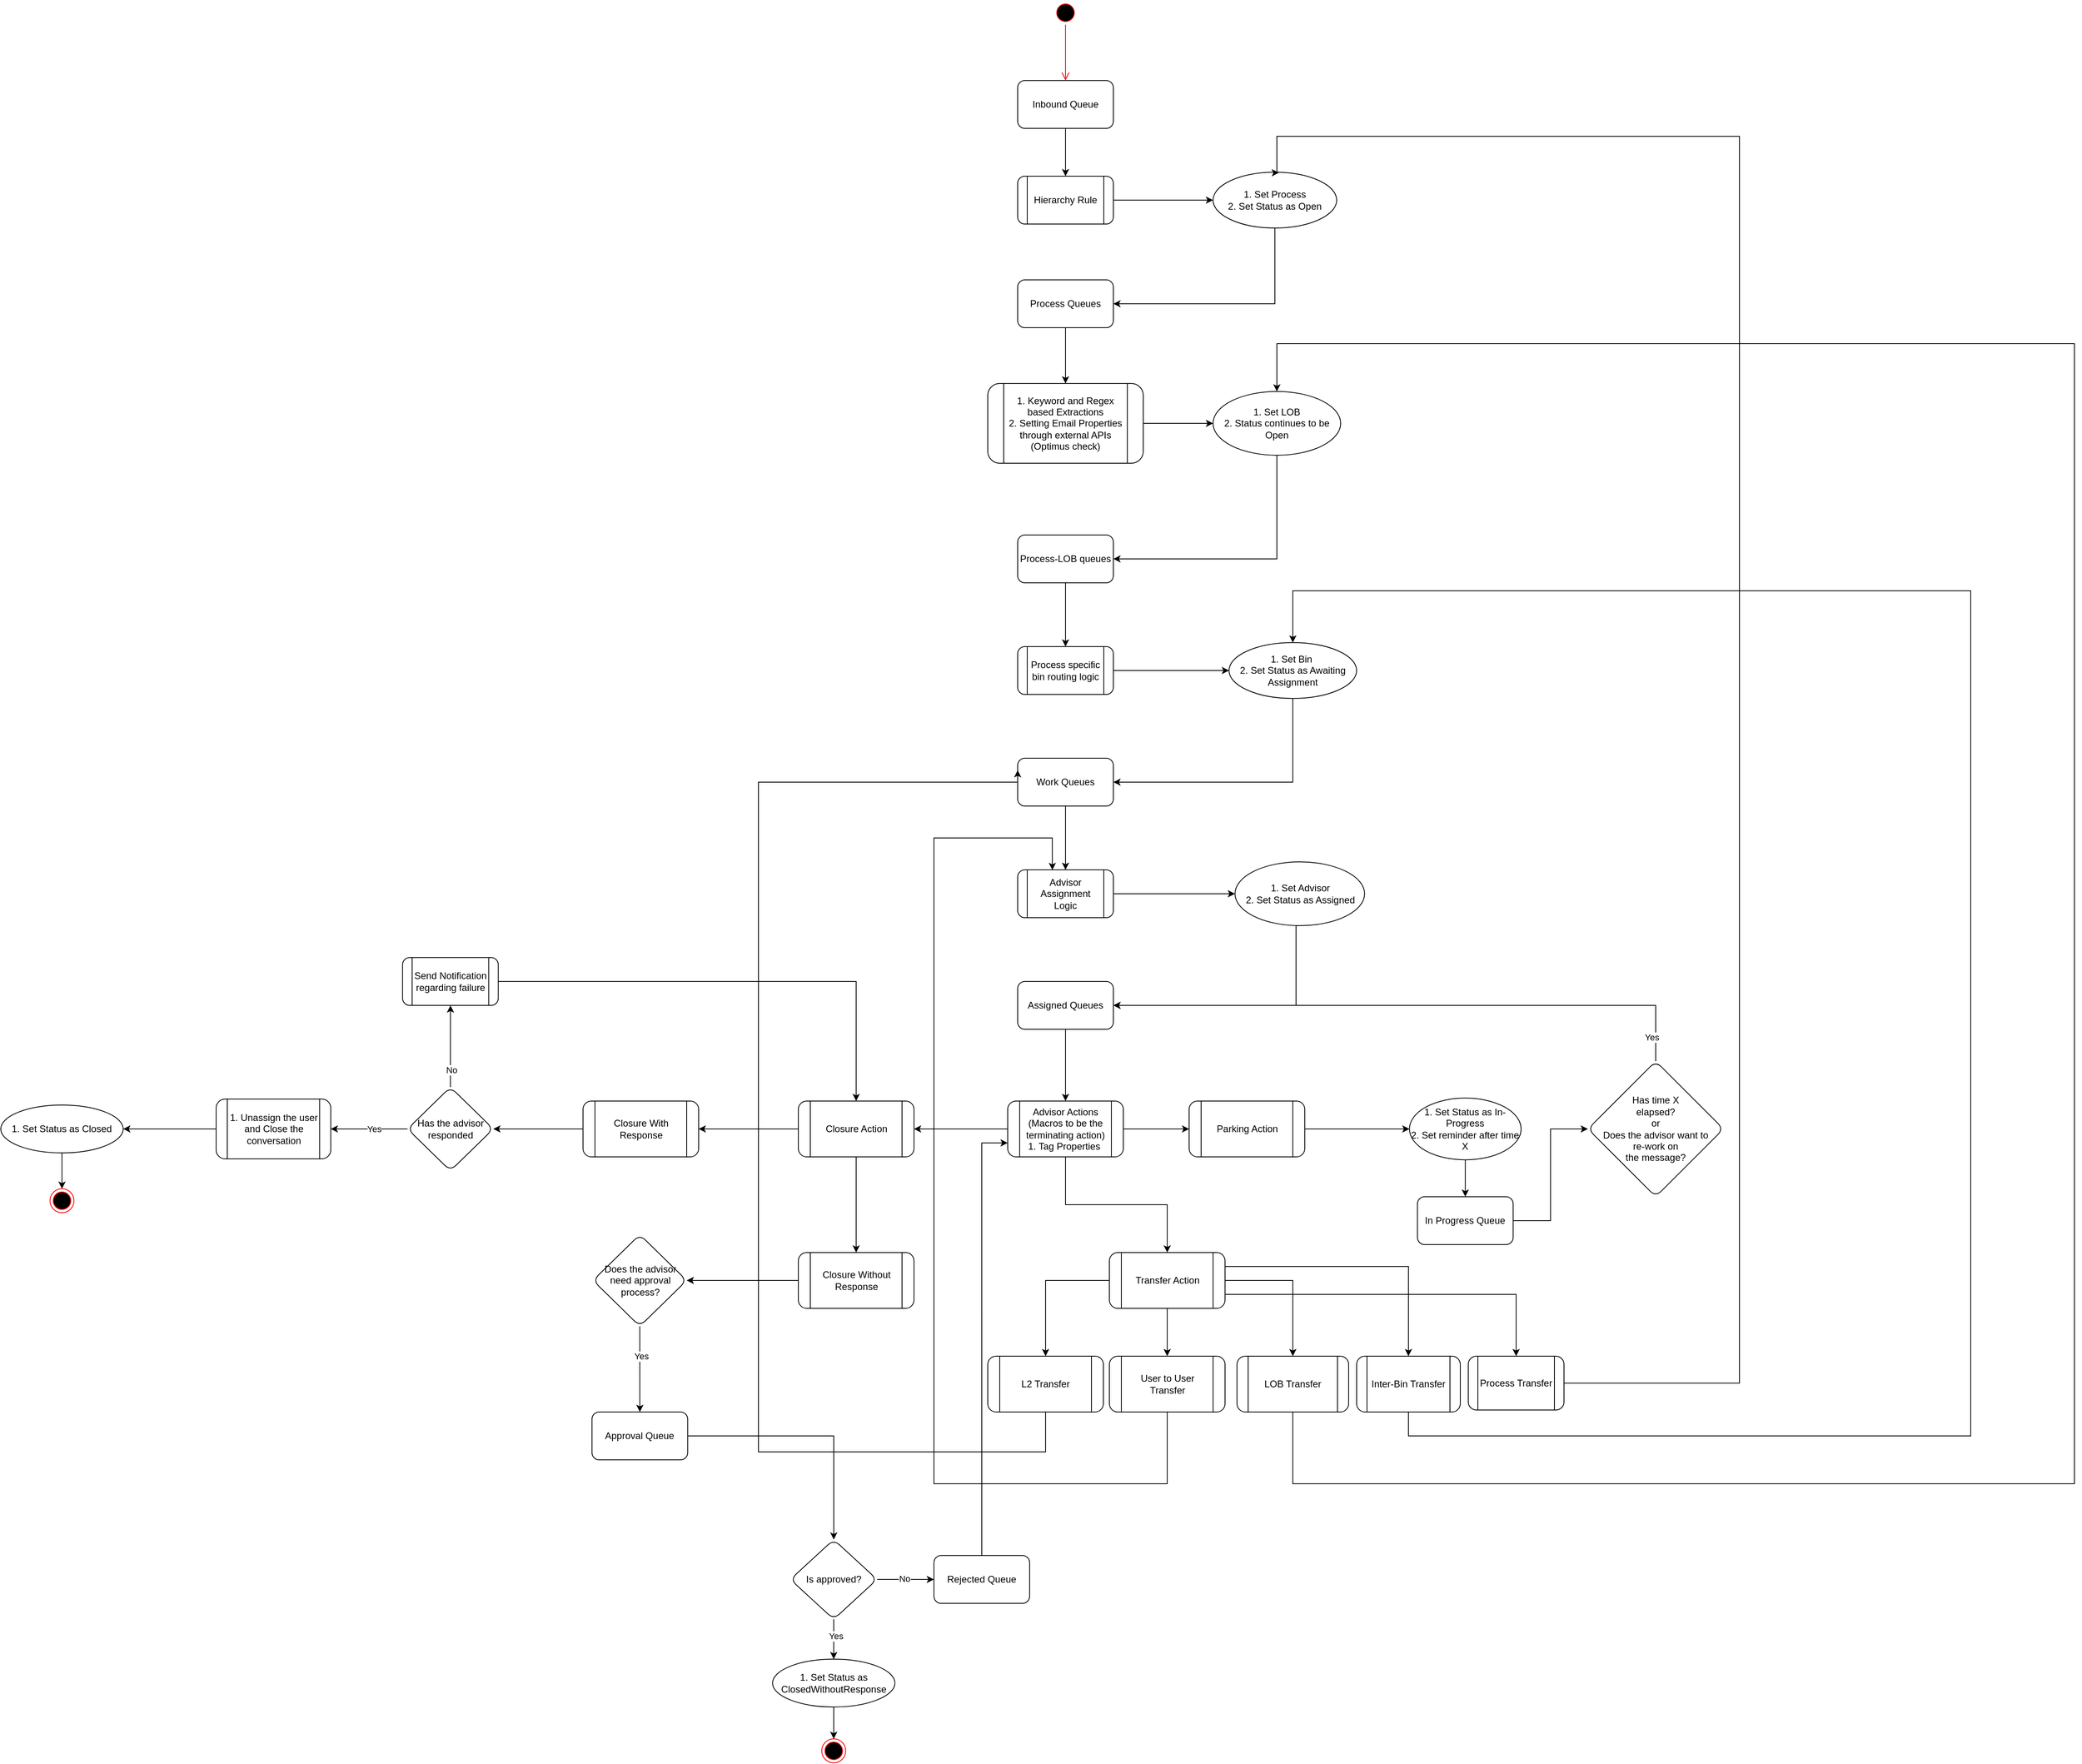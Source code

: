 <mxfile version="15.5.9" type="github"><diagram id="fF0drsxO84XaDj-aCmy0" name="Page-1"><mxGraphModel dx="3231" dy="755" grid="1" gridSize="10" guides="1" tooltips="1" connect="1" arrows="1" fold="1" page="1" pageScale="1" pageWidth="827" pageHeight="1169" math="0" shadow="0"><root><mxCell id="0"/><mxCell id="1" parent="0"/><mxCell id="m4sTyaQjkuhT1M-fEcDG-1" value="" style="ellipse;html=1;shape=startState;fillColor=#000000;strokeColor=#ff0000;" vertex="1" parent="1"><mxGeometry x="190" y="120" width="30" height="30" as="geometry"/></mxCell><mxCell id="m4sTyaQjkuhT1M-fEcDG-2" value="" style="edgeStyle=orthogonalEdgeStyle;html=1;verticalAlign=bottom;endArrow=open;endSize=8;strokeColor=#ff0000;rounded=0;entryX=0.5;entryY=0;entryDx=0;entryDy=0;" edge="1" parent="1" source="m4sTyaQjkuhT1M-fEcDG-1" target="m4sTyaQjkuhT1M-fEcDG-4"><mxGeometry relative="1" as="geometry"><mxPoint x="205" y="210" as="targetPoint"/></mxGeometry></mxCell><mxCell id="m4sTyaQjkuhT1M-fEcDG-3" value="" style="edgeStyle=orthogonalEdgeStyle;rounded=0;orthogonalLoop=1;jettySize=auto;html=1;" edge="1" parent="1" source="m4sTyaQjkuhT1M-fEcDG-4" target="m4sTyaQjkuhT1M-fEcDG-6"><mxGeometry relative="1" as="geometry"/></mxCell><mxCell id="m4sTyaQjkuhT1M-fEcDG-4" value="Inbound Queue" style="rounded=1;whiteSpace=wrap;html=1;" vertex="1" parent="1"><mxGeometry x="145" y="220" width="120" height="60" as="geometry"/></mxCell><mxCell id="m4sTyaQjkuhT1M-fEcDG-5" value="" style="edgeStyle=orthogonalEdgeStyle;rounded=0;orthogonalLoop=1;jettySize=auto;html=1;" edge="1" parent="1" source="m4sTyaQjkuhT1M-fEcDG-6" target="m4sTyaQjkuhT1M-fEcDG-20"><mxGeometry relative="1" as="geometry"/></mxCell><mxCell id="m4sTyaQjkuhT1M-fEcDG-6" value="Hierarchy Rule" style="shape=process;whiteSpace=wrap;html=1;backgroundOutline=1;rounded=1;" vertex="1" parent="1"><mxGeometry x="145" y="340" width="120" height="60" as="geometry"/></mxCell><mxCell id="m4sTyaQjkuhT1M-fEcDG-7" value="" style="edgeStyle=orthogonalEdgeStyle;rounded=0;orthogonalLoop=1;jettySize=auto;html=1;" edge="1" parent="1" source="m4sTyaQjkuhT1M-fEcDG-8" target="m4sTyaQjkuhT1M-fEcDG-12"><mxGeometry relative="1" as="geometry"/></mxCell><mxCell id="m4sTyaQjkuhT1M-fEcDG-8" value="Process Queues" style="rounded=1;whiteSpace=wrap;html=1;" vertex="1" parent="1"><mxGeometry x="145" y="470" width="120" height="60" as="geometry"/></mxCell><mxCell id="m4sTyaQjkuhT1M-fEcDG-9" value="" style="edgeStyle=orthogonalEdgeStyle;rounded=0;orthogonalLoop=1;jettySize=auto;html=1;" edge="1" parent="1" source="m4sTyaQjkuhT1M-fEcDG-10" target="m4sTyaQjkuhT1M-fEcDG-22"><mxGeometry relative="1" as="geometry"/></mxCell><mxCell id="m4sTyaQjkuhT1M-fEcDG-10" value="Process specific bin routing logic" style="shape=process;whiteSpace=wrap;html=1;backgroundOutline=1;rounded=1;" vertex="1" parent="1"><mxGeometry x="145" y="930" width="120" height="60" as="geometry"/></mxCell><mxCell id="m4sTyaQjkuhT1M-fEcDG-11" value="" style="edgeStyle=orthogonalEdgeStyle;rounded=0;orthogonalLoop=1;jettySize=auto;html=1;" edge="1" parent="1" source="m4sTyaQjkuhT1M-fEcDG-12" target="m4sTyaQjkuhT1M-fEcDG-19"><mxGeometry relative="1" as="geometry"/></mxCell><mxCell id="m4sTyaQjkuhT1M-fEcDG-12" value="1. Keyword and Regex based Extractions&lt;br&gt;2. Setting Email Properties through external APIs (Optimus check)" style="shape=process;whiteSpace=wrap;html=1;backgroundOutline=1;rounded=1;" vertex="1" parent="1"><mxGeometry x="107.5" y="600" width="195" height="100" as="geometry"/></mxCell><mxCell id="m4sTyaQjkuhT1M-fEcDG-13" value="" style="edgeStyle=orthogonalEdgeStyle;rounded=0;orthogonalLoop=1;jettySize=auto;html=1;" edge="1" parent="1" source="m4sTyaQjkuhT1M-fEcDG-14"><mxGeometry relative="1" as="geometry"><mxPoint x="205" y="930" as="targetPoint"/></mxGeometry></mxCell><mxCell id="m4sTyaQjkuhT1M-fEcDG-14" value="Process-LOB queues" style="whiteSpace=wrap;html=1;rounded=1;" vertex="1" parent="1"><mxGeometry x="145" y="790" width="120" height="60" as="geometry"/></mxCell><mxCell id="m4sTyaQjkuhT1M-fEcDG-15" value="" style="edgeStyle=orthogonalEdgeStyle;rounded=0;orthogonalLoop=1;jettySize=auto;html=1;" edge="1" parent="1" source="m4sTyaQjkuhT1M-fEcDG-16" target="m4sTyaQjkuhT1M-fEcDG-24"><mxGeometry relative="1" as="geometry"/></mxCell><mxCell id="m4sTyaQjkuhT1M-fEcDG-16" value="Work Queues" style="whiteSpace=wrap;html=1;rounded=1;" vertex="1" parent="1"><mxGeometry x="145" y="1070" width="120" height="60" as="geometry"/></mxCell><mxCell id="m4sTyaQjkuhT1M-fEcDG-17" style="edgeStyle=orthogonalEdgeStyle;rounded=0;orthogonalLoop=1;jettySize=auto;html=1;exitX=0.5;exitY=1;exitDx=0;exitDy=0;entryX=1;entryY=0.5;entryDx=0;entryDy=0;" edge="1" parent="1" source="m4sTyaQjkuhT1M-fEcDG-20" target="m4sTyaQjkuhT1M-fEcDG-8"><mxGeometry relative="1" as="geometry"><mxPoint x="405" y="400" as="sourcePoint"/></mxGeometry></mxCell><mxCell id="m4sTyaQjkuhT1M-fEcDG-18" style="edgeStyle=orthogonalEdgeStyle;rounded=0;orthogonalLoop=1;jettySize=auto;html=1;exitX=0.5;exitY=1;exitDx=0;exitDy=0;entryX=1;entryY=0.5;entryDx=0;entryDy=0;" edge="1" parent="1" source="m4sTyaQjkuhT1M-fEcDG-19" target="m4sTyaQjkuhT1M-fEcDG-14"><mxGeometry relative="1" as="geometry"/></mxCell><mxCell id="m4sTyaQjkuhT1M-fEcDG-19" value="&lt;span&gt;1. Set LOB&lt;/span&gt;&lt;br&gt;&lt;span&gt;2. Status continues to be Open&lt;/span&gt;" style="ellipse;whiteSpace=wrap;html=1;rounded=1;" vertex="1" parent="1"><mxGeometry x="390" y="610" width="160" height="80" as="geometry"/></mxCell><mxCell id="m4sTyaQjkuhT1M-fEcDG-20" value="&lt;span&gt;1. Set Process&lt;/span&gt;&lt;br&gt;&lt;span&gt;2. Set Status as Open&lt;br&gt;&lt;/span&gt;" style="ellipse;whiteSpace=wrap;html=1;rounded=1;" vertex="1" parent="1"><mxGeometry x="390" y="335" width="155" height="70" as="geometry"/></mxCell><mxCell id="m4sTyaQjkuhT1M-fEcDG-21" style="edgeStyle=orthogonalEdgeStyle;rounded=0;orthogonalLoop=1;jettySize=auto;html=1;exitX=0.5;exitY=1;exitDx=0;exitDy=0;entryX=1;entryY=0.5;entryDx=0;entryDy=0;" edge="1" parent="1" source="m4sTyaQjkuhT1M-fEcDG-22" target="m4sTyaQjkuhT1M-fEcDG-16"><mxGeometry relative="1" as="geometry"/></mxCell><mxCell id="m4sTyaQjkuhT1M-fEcDG-22" value="&lt;span&gt;1. Set Bin&amp;nbsp;&lt;/span&gt;&lt;br&gt;&lt;span&gt;2. Set Status as Awaiting Assignment&lt;/span&gt;" style="ellipse;whiteSpace=wrap;html=1;rounded=1;" vertex="1" parent="1"><mxGeometry x="410" y="925" width="160" height="70" as="geometry"/></mxCell><mxCell id="m4sTyaQjkuhT1M-fEcDG-23" value="" style="edgeStyle=orthogonalEdgeStyle;rounded=0;orthogonalLoop=1;jettySize=auto;html=1;" edge="1" parent="1" source="m4sTyaQjkuhT1M-fEcDG-24" target="m4sTyaQjkuhT1M-fEcDG-26"><mxGeometry relative="1" as="geometry"/></mxCell><mxCell id="m4sTyaQjkuhT1M-fEcDG-24" value="Advisor Assignment Logic" style="shape=process;whiteSpace=wrap;html=1;backgroundOutline=1;rounded=1;" vertex="1" parent="1"><mxGeometry x="145" y="1210" width="120" height="60" as="geometry"/></mxCell><mxCell id="m4sTyaQjkuhT1M-fEcDG-25" value="" style="edgeStyle=orthogonalEdgeStyle;rounded=0;orthogonalLoop=1;jettySize=auto;html=1;exitX=0.5;exitY=1;exitDx=0;exitDy=0;" edge="1" parent="1" source="m4sTyaQjkuhT1M-fEcDG-26" target="m4sTyaQjkuhT1M-fEcDG-28"><mxGeometry relative="1" as="geometry"><Array as="points"><mxPoint x="494" y="1380"/></Array></mxGeometry></mxCell><mxCell id="m4sTyaQjkuhT1M-fEcDG-26" value="1. Set Advisor&lt;br&gt;2. Set Status as Assigned" style="ellipse;whiteSpace=wrap;html=1;rounded=1;" vertex="1" parent="1"><mxGeometry x="417.5" y="1200" width="162.5" height="80" as="geometry"/></mxCell><mxCell id="m4sTyaQjkuhT1M-fEcDG-27" style="edgeStyle=orthogonalEdgeStyle;rounded=0;orthogonalLoop=1;jettySize=auto;html=1;exitX=0.5;exitY=1;exitDx=0;exitDy=0;entryX=0.5;entryY=0;entryDx=0;entryDy=0;" edge="1" parent="1" source="m4sTyaQjkuhT1M-fEcDG-28" target="m4sTyaQjkuhT1M-fEcDG-32"><mxGeometry relative="1" as="geometry"><mxPoint x="205" y="1510" as="targetPoint"/></mxGeometry></mxCell><mxCell id="m4sTyaQjkuhT1M-fEcDG-28" value="Assigned Queues" style="whiteSpace=wrap;html=1;rounded=1;" vertex="1" parent="1"><mxGeometry x="145" y="1350" width="120" height="60" as="geometry"/></mxCell><mxCell id="m4sTyaQjkuhT1M-fEcDG-29" value="" style="edgeStyle=orthogonalEdgeStyle;rounded=0;orthogonalLoop=1;jettySize=auto;html=1;" edge="1" parent="1" source="m4sTyaQjkuhT1M-fEcDG-32" target="m4sTyaQjkuhT1M-fEcDG-33"><mxGeometry relative="1" as="geometry"/></mxCell><mxCell id="m4sTyaQjkuhT1M-fEcDG-30" value="" style="edgeStyle=orthogonalEdgeStyle;rounded=0;orthogonalLoop=1;jettySize=auto;html=1;" edge="1" parent="1" source="m4sTyaQjkuhT1M-fEcDG-32" target="m4sTyaQjkuhT1M-fEcDG-36"><mxGeometry relative="1" as="geometry"/></mxCell><mxCell id="m4sTyaQjkuhT1M-fEcDG-31" value="" style="edgeStyle=orthogonalEdgeStyle;rounded=0;orthogonalLoop=1;jettySize=auto;html=1;" edge="1" parent="1" source="m4sTyaQjkuhT1M-fEcDG-32" target="m4sTyaQjkuhT1M-fEcDG-38"><mxGeometry relative="1" as="geometry"/></mxCell><mxCell id="m4sTyaQjkuhT1M-fEcDG-32" value="Advisor Actions&lt;br&gt;(Macros to be the terminating action)&lt;br&gt;1. Tag Properties&amp;nbsp;" style="shape=process;whiteSpace=wrap;html=1;backgroundOutline=1;rounded=1;" vertex="1" parent="1"><mxGeometry x="132.5" y="1500" width="145" height="70" as="geometry"/></mxCell><mxCell id="m4sTyaQjkuhT1M-fEcDG-78" style="edgeStyle=orthogonalEdgeStyle;rounded=0;orthogonalLoop=1;jettySize=auto;html=1;entryX=0.5;entryY=0;entryDx=0;entryDy=0;" edge="1" parent="1" source="m4sTyaQjkuhT1M-fEcDG-33" target="m4sTyaQjkuhT1M-fEcDG-79"><mxGeometry relative="1" as="geometry"><mxPoint x="332.5" y="1860" as="targetPoint"/></mxGeometry></mxCell><mxCell id="m4sTyaQjkuhT1M-fEcDG-81" value="" style="edgeStyle=orthogonalEdgeStyle;rounded=0;orthogonalLoop=1;jettySize=auto;html=1;" edge="1" parent="1" source="m4sTyaQjkuhT1M-fEcDG-33" target="m4sTyaQjkuhT1M-fEcDG-80"><mxGeometry relative="1" as="geometry"/></mxCell><mxCell id="m4sTyaQjkuhT1M-fEcDG-83" value="" style="edgeStyle=orthogonalEdgeStyle;rounded=0;orthogonalLoop=1;jettySize=auto;html=1;" edge="1" parent="1" source="m4sTyaQjkuhT1M-fEcDG-33" target="m4sTyaQjkuhT1M-fEcDG-82"><mxGeometry relative="1" as="geometry"/></mxCell><mxCell id="m4sTyaQjkuhT1M-fEcDG-84" style="edgeStyle=orthogonalEdgeStyle;rounded=0;orthogonalLoop=1;jettySize=auto;html=1;exitX=1;exitY=0.25;exitDx=0;exitDy=0;entryX=0.5;entryY=0;entryDx=0;entryDy=0;" edge="1" parent="1" source="m4sTyaQjkuhT1M-fEcDG-33" target="m4sTyaQjkuhT1M-fEcDG-85"><mxGeometry relative="1" as="geometry"><mxPoint x="630" y="1820" as="targetPoint"/></mxGeometry></mxCell><mxCell id="m4sTyaQjkuhT1M-fEcDG-87" style="edgeStyle=orthogonalEdgeStyle;rounded=0;orthogonalLoop=1;jettySize=auto;html=1;exitX=1;exitY=0.75;exitDx=0;exitDy=0;entryX=0.5;entryY=0;entryDx=0;entryDy=0;" edge="1" parent="1" source="m4sTyaQjkuhT1M-fEcDG-33" target="m4sTyaQjkuhT1M-fEcDG-88"><mxGeometry relative="1" as="geometry"><mxPoint x="760" y="1810" as="targetPoint"/></mxGeometry></mxCell><mxCell id="m4sTyaQjkuhT1M-fEcDG-33" value="Transfer Action" style="shape=process;whiteSpace=wrap;html=1;backgroundOutline=1;rounded=1;" vertex="1" parent="1"><mxGeometry x="260" y="1690" width="145" height="70" as="geometry"/></mxCell><mxCell id="m4sTyaQjkuhT1M-fEcDG-34" value="" style="edgeStyle=orthogonalEdgeStyle;rounded=0;orthogonalLoop=1;jettySize=auto;html=1;" edge="1" parent="1" source="m4sTyaQjkuhT1M-fEcDG-36" target="m4sTyaQjkuhT1M-fEcDG-47"><mxGeometry relative="1" as="geometry"/></mxCell><mxCell id="m4sTyaQjkuhT1M-fEcDG-35" value="" style="edgeStyle=orthogonalEdgeStyle;rounded=0;orthogonalLoop=1;jettySize=auto;html=1;" edge="1" parent="1" source="m4sTyaQjkuhT1M-fEcDG-36" target="m4sTyaQjkuhT1M-fEcDG-49"><mxGeometry relative="1" as="geometry"/></mxCell><mxCell id="m4sTyaQjkuhT1M-fEcDG-36" value="Closure Action" style="shape=process;whiteSpace=wrap;html=1;backgroundOutline=1;rounded=1;" vertex="1" parent="1"><mxGeometry x="-130" y="1500" width="145" height="70" as="geometry"/></mxCell><mxCell id="m4sTyaQjkuhT1M-fEcDG-37" value="" style="edgeStyle=orthogonalEdgeStyle;rounded=0;orthogonalLoop=1;jettySize=auto;html=1;" edge="1" parent="1" source="m4sTyaQjkuhT1M-fEcDG-38" target="m4sTyaQjkuhT1M-fEcDG-40"><mxGeometry relative="1" as="geometry"/></mxCell><mxCell id="m4sTyaQjkuhT1M-fEcDG-38" value="Parking Action" style="shape=process;whiteSpace=wrap;html=1;backgroundOutline=1;rounded=1;" vertex="1" parent="1"><mxGeometry x="360" y="1500" width="145" height="70" as="geometry"/></mxCell><mxCell id="m4sTyaQjkuhT1M-fEcDG-39" value="" style="edgeStyle=orthogonalEdgeStyle;rounded=0;orthogonalLoop=1;jettySize=auto;html=1;" edge="1" parent="1" source="m4sTyaQjkuhT1M-fEcDG-40" target="m4sTyaQjkuhT1M-fEcDG-42"><mxGeometry relative="1" as="geometry"/></mxCell><mxCell id="m4sTyaQjkuhT1M-fEcDG-40" value="1. Set Status as In-Progress&lt;br&gt;2. Set reminder after time X" style="ellipse;whiteSpace=wrap;html=1;rounded=1;" vertex="1" parent="1"><mxGeometry x="636.25" y="1496.25" width="140" height="77.5" as="geometry"/></mxCell><mxCell id="m4sTyaQjkuhT1M-fEcDG-41" value="" style="edgeStyle=orthogonalEdgeStyle;rounded=0;orthogonalLoop=1;jettySize=auto;html=1;" edge="1" parent="1" source="m4sTyaQjkuhT1M-fEcDG-42" target="m4sTyaQjkuhT1M-fEcDG-45"><mxGeometry relative="1" as="geometry"/></mxCell><mxCell id="m4sTyaQjkuhT1M-fEcDG-42" value="In Progress Queue" style="whiteSpace=wrap;html=1;rounded=1;" vertex="1" parent="1"><mxGeometry x="646.25" y="1620" width="120" height="60" as="geometry"/></mxCell><mxCell id="m4sTyaQjkuhT1M-fEcDG-43" style="edgeStyle=orthogonalEdgeStyle;rounded=0;orthogonalLoop=1;jettySize=auto;html=1;exitX=0.5;exitY=0;exitDx=0;exitDy=0;entryX=1;entryY=0.5;entryDx=0;entryDy=0;" edge="1" parent="1" source="m4sTyaQjkuhT1M-fEcDG-45" target="m4sTyaQjkuhT1M-fEcDG-28"><mxGeometry relative="1" as="geometry"><Array as="points"><mxPoint x="945" y="1380"/></Array></mxGeometry></mxCell><mxCell id="m4sTyaQjkuhT1M-fEcDG-44" value="Yes" style="edgeLabel;html=1;align=center;verticalAlign=middle;resizable=0;points=[];" vertex="1" connectable="0" parent="m4sTyaQjkuhT1M-fEcDG-43"><mxGeometry x="-0.624" y="-2" relative="1" as="geometry"><mxPoint x="66" y="42" as="offset"/></mxGeometry></mxCell><mxCell id="m4sTyaQjkuhT1M-fEcDG-45" value="Has time X &lt;br&gt;elapsed? &lt;br&gt;or &lt;br&gt;Does the advisor want to &lt;br&gt;re-work on &lt;br&gt;the message?" style="rhombus;whiteSpace=wrap;html=1;rounded=1;" vertex="1" parent="1"><mxGeometry x="860" y="1450" width="170" height="170" as="geometry"/></mxCell><mxCell id="m4sTyaQjkuhT1M-fEcDG-46" value="" style="edgeStyle=orthogonalEdgeStyle;rounded=0;orthogonalLoop=1;jettySize=auto;html=1;" edge="1" parent="1" source="m4sTyaQjkuhT1M-fEcDG-47" target="m4sTyaQjkuhT1M-fEcDG-69"><mxGeometry relative="1" as="geometry"/></mxCell><mxCell id="m4sTyaQjkuhT1M-fEcDG-47" value="Closure With Response&lt;br&gt;" style="shape=process;whiteSpace=wrap;html=1;backgroundOutline=1;rounded=1;" vertex="1" parent="1"><mxGeometry x="-400" y="1500" width="145" height="70" as="geometry"/></mxCell><mxCell id="m4sTyaQjkuhT1M-fEcDG-48" value="" style="edgeStyle=orthogonalEdgeStyle;rounded=0;orthogonalLoop=1;jettySize=auto;html=1;" edge="1" parent="1" source="m4sTyaQjkuhT1M-fEcDG-49" target="m4sTyaQjkuhT1M-fEcDG-52"><mxGeometry relative="1" as="geometry"/></mxCell><mxCell id="m4sTyaQjkuhT1M-fEcDG-49" value="Closure Without Response" style="shape=process;whiteSpace=wrap;html=1;backgroundOutline=1;rounded=1;" vertex="1" parent="1"><mxGeometry x="-130" y="1690" width="145" height="70" as="geometry"/></mxCell><mxCell id="m4sTyaQjkuhT1M-fEcDG-50" value="" style="edgeStyle=orthogonalEdgeStyle;rounded=0;orthogonalLoop=1;jettySize=auto;html=1;" edge="1" parent="1" source="m4sTyaQjkuhT1M-fEcDG-52" target="m4sTyaQjkuhT1M-fEcDG-54"><mxGeometry relative="1" as="geometry"/></mxCell><mxCell id="m4sTyaQjkuhT1M-fEcDG-51" value="Yes" style="edgeLabel;html=1;align=center;verticalAlign=middle;resizable=0;points=[];" vertex="1" connectable="0" parent="m4sTyaQjkuhT1M-fEcDG-50"><mxGeometry x="-0.302" y="1" relative="1" as="geometry"><mxPoint as="offset"/></mxGeometry></mxCell><mxCell id="m4sTyaQjkuhT1M-fEcDG-52" value="Does the advisor need approval process?" style="rhombus;whiteSpace=wrap;html=1;rounded=1;" vertex="1" parent="1"><mxGeometry x="-387.5" y="1667.5" width="117.5" height="115" as="geometry"/></mxCell><mxCell id="m4sTyaQjkuhT1M-fEcDG-53" value="" style="edgeStyle=orthogonalEdgeStyle;rounded=0;orthogonalLoop=1;jettySize=auto;html=1;" edge="1" parent="1" source="m4sTyaQjkuhT1M-fEcDG-54" target="m4sTyaQjkuhT1M-fEcDG-59"><mxGeometry relative="1" as="geometry"/></mxCell><mxCell id="m4sTyaQjkuhT1M-fEcDG-54" value="Approval Queue" style="rounded=1;whiteSpace=wrap;html=1;" vertex="1" parent="1"><mxGeometry x="-388.75" y="1890" width="120" height="60" as="geometry"/></mxCell><mxCell id="m4sTyaQjkuhT1M-fEcDG-55" value="" style="edgeStyle=orthogonalEdgeStyle;rounded=0;orthogonalLoop=1;jettySize=auto;html=1;" edge="1" parent="1" source="m4sTyaQjkuhT1M-fEcDG-59" target="m4sTyaQjkuhT1M-fEcDG-61"><mxGeometry relative="1" as="geometry"/></mxCell><mxCell id="m4sTyaQjkuhT1M-fEcDG-56" value="Yes" style="edgeLabel;html=1;align=center;verticalAlign=middle;resizable=0;points=[];" vertex="1" connectable="0" parent="m4sTyaQjkuhT1M-fEcDG-55"><mxGeometry x="-0.175" y="2" relative="1" as="geometry"><mxPoint as="offset"/></mxGeometry></mxCell><mxCell id="m4sTyaQjkuhT1M-fEcDG-57" value="" style="edgeStyle=orthogonalEdgeStyle;rounded=0;orthogonalLoop=1;jettySize=auto;html=1;" edge="1" parent="1" source="m4sTyaQjkuhT1M-fEcDG-59" target="m4sTyaQjkuhT1M-fEcDG-64"><mxGeometry relative="1" as="geometry"/></mxCell><mxCell id="m4sTyaQjkuhT1M-fEcDG-58" value="No" style="edgeLabel;html=1;align=center;verticalAlign=middle;resizable=0;points=[];" vertex="1" connectable="0" parent="m4sTyaQjkuhT1M-fEcDG-57"><mxGeometry x="-0.043" y="1" relative="1" as="geometry"><mxPoint as="offset"/></mxGeometry></mxCell><mxCell id="m4sTyaQjkuhT1M-fEcDG-59" value="Is approved?" style="rhombus;whiteSpace=wrap;html=1;rounded=1;" vertex="1" parent="1"><mxGeometry x="-140.01" y="2050" width="108.75" height="100" as="geometry"/></mxCell><mxCell id="m4sTyaQjkuhT1M-fEcDG-60" value="" style="edgeStyle=orthogonalEdgeStyle;rounded=0;orthogonalLoop=1;jettySize=auto;html=1;" edge="1" parent="1" source="m4sTyaQjkuhT1M-fEcDG-61" target="m4sTyaQjkuhT1M-fEcDG-62"><mxGeometry relative="1" as="geometry"/></mxCell><mxCell id="m4sTyaQjkuhT1M-fEcDG-61" value="1. Set Status as ClosedWithoutResponse" style="ellipse;whiteSpace=wrap;html=1;rounded=1;" vertex="1" parent="1"><mxGeometry x="-162.35" y="2200" width="153.44" height="60" as="geometry"/></mxCell><mxCell id="m4sTyaQjkuhT1M-fEcDG-62" value="" style="ellipse;html=1;shape=endState;fillColor=#000000;strokeColor=#ff0000;rounded=1;" vertex="1" parent="1"><mxGeometry x="-100.63" y="2300" width="30" height="30" as="geometry"/></mxCell><mxCell id="m4sTyaQjkuhT1M-fEcDG-63" style="edgeStyle=orthogonalEdgeStyle;rounded=0;orthogonalLoop=1;jettySize=auto;html=1;exitX=0.5;exitY=0;exitDx=0;exitDy=0;entryX=0;entryY=0.75;entryDx=0;entryDy=0;" edge="1" parent="1" source="m4sTyaQjkuhT1M-fEcDG-64" target="m4sTyaQjkuhT1M-fEcDG-32"><mxGeometry relative="1" as="geometry"/></mxCell><mxCell id="m4sTyaQjkuhT1M-fEcDG-64" value="Rejected Queue" style="rounded=1;whiteSpace=wrap;html=1;" vertex="1" parent="1"><mxGeometry x="40.005" y="2070" width="120" height="60" as="geometry"/></mxCell><mxCell id="m4sTyaQjkuhT1M-fEcDG-65" value="" style="edgeStyle=orthogonalEdgeStyle;rounded=0;orthogonalLoop=1;jettySize=auto;html=1;" edge="1" parent="1" source="m4sTyaQjkuhT1M-fEcDG-69" target="m4sTyaQjkuhT1M-fEcDG-71"><mxGeometry relative="1" as="geometry"/></mxCell><mxCell id="m4sTyaQjkuhT1M-fEcDG-66" value="No" style="edgeLabel;html=1;align=center;verticalAlign=middle;resizable=0;points=[];" vertex="1" connectable="0" parent="m4sTyaQjkuhT1M-fEcDG-65"><mxGeometry x="-0.58" y="-1" relative="1" as="geometry"><mxPoint as="offset"/></mxGeometry></mxCell><mxCell id="m4sTyaQjkuhT1M-fEcDG-67" value="" style="edgeStyle=orthogonalEdgeStyle;rounded=0;orthogonalLoop=1;jettySize=auto;html=1;" edge="1" parent="1" source="m4sTyaQjkuhT1M-fEcDG-69" target="m4sTyaQjkuhT1M-fEcDG-73"><mxGeometry relative="1" as="geometry"/></mxCell><mxCell id="m4sTyaQjkuhT1M-fEcDG-68" value="Yes" style="edgeLabel;html=1;align=center;verticalAlign=middle;resizable=0;points=[];" vertex="1" connectable="0" parent="m4sTyaQjkuhT1M-fEcDG-67"><mxGeometry x="-0.127" relative="1" as="geometry"><mxPoint as="offset"/></mxGeometry></mxCell><mxCell id="m4sTyaQjkuhT1M-fEcDG-69" value="Has the advisor responded" style="rhombus;whiteSpace=wrap;html=1;rounded=1;" vertex="1" parent="1"><mxGeometry x="-620" y="1482.5" width="107.5" height="105" as="geometry"/></mxCell><mxCell id="m4sTyaQjkuhT1M-fEcDG-70" style="edgeStyle=orthogonalEdgeStyle;rounded=0;orthogonalLoop=1;jettySize=auto;html=1;exitX=1;exitY=0.5;exitDx=0;exitDy=0;" edge="1" parent="1" source="m4sTyaQjkuhT1M-fEcDG-71" target="m4sTyaQjkuhT1M-fEcDG-36"><mxGeometry relative="1" as="geometry"/></mxCell><mxCell id="m4sTyaQjkuhT1M-fEcDG-71" value="Send Notification regarding failure" style="shape=process;whiteSpace=wrap;html=1;backgroundOutline=1;rounded=1;" vertex="1" parent="1"><mxGeometry x="-626.25" y="1320" width="120" height="60" as="geometry"/></mxCell><mxCell id="m4sTyaQjkuhT1M-fEcDG-72" value="" style="edgeStyle=orthogonalEdgeStyle;rounded=0;orthogonalLoop=1;jettySize=auto;html=1;" edge="1" parent="1" source="m4sTyaQjkuhT1M-fEcDG-73" target="m4sTyaQjkuhT1M-fEcDG-75"><mxGeometry relative="1" as="geometry"/></mxCell><mxCell id="m4sTyaQjkuhT1M-fEcDG-73" value="1. Unassign the user&lt;br&gt;and Close the conversation" style="shape=process;whiteSpace=wrap;html=1;backgroundOutline=1;rounded=1;" vertex="1" parent="1"><mxGeometry x="-860" y="1497.5" width="143.75" height="75" as="geometry"/></mxCell><mxCell id="m4sTyaQjkuhT1M-fEcDG-74" value="" style="edgeStyle=orthogonalEdgeStyle;rounded=0;orthogonalLoop=1;jettySize=auto;html=1;" edge="1" parent="1" source="m4sTyaQjkuhT1M-fEcDG-75" target="m4sTyaQjkuhT1M-fEcDG-76"><mxGeometry relative="1" as="geometry"/></mxCell><mxCell id="m4sTyaQjkuhT1M-fEcDG-75" value="1. Set Status as Closed" style="ellipse;whiteSpace=wrap;html=1;rounded=1;" vertex="1" parent="1"><mxGeometry x="-1130" y="1505" width="153.44" height="60" as="geometry"/></mxCell><mxCell id="m4sTyaQjkuhT1M-fEcDG-76" value="" style="ellipse;html=1;shape=endState;fillColor=#000000;strokeColor=#ff0000;rounded=1;" vertex="1" parent="1"><mxGeometry x="-1068.28" y="1610" width="30" height="30" as="geometry"/></mxCell><mxCell id="m4sTyaQjkuhT1M-fEcDG-96" style="edgeStyle=orthogonalEdgeStyle;rounded=0;orthogonalLoop=1;jettySize=auto;html=1;entryX=0.362;entryY=0.003;entryDx=0;entryDy=0;entryPerimeter=0;" edge="1" parent="1" source="m4sTyaQjkuhT1M-fEcDG-79" target="m4sTyaQjkuhT1M-fEcDG-24"><mxGeometry relative="1" as="geometry"><mxPoint x="200" y="1200" as="targetPoint"/><Array as="points"><mxPoint x="333" y="1980"/><mxPoint x="40" y="1980"/><mxPoint x="40" y="1170"/><mxPoint x="188" y="1170"/></Array></mxGeometry></mxCell><mxCell id="m4sTyaQjkuhT1M-fEcDG-79" value="User to User Transfer" style="shape=process;whiteSpace=wrap;html=1;backgroundOutline=1;rounded=1;" vertex="1" parent="1"><mxGeometry x="260" y="1820" width="145" height="70" as="geometry"/></mxCell><mxCell id="m4sTyaQjkuhT1M-fEcDG-95" style="edgeStyle=orthogonalEdgeStyle;rounded=0;orthogonalLoop=1;jettySize=auto;html=1;exitX=0.5;exitY=1;exitDx=0;exitDy=0;entryX=0.5;entryY=0;entryDx=0;entryDy=0;" edge="1" parent="1" source="m4sTyaQjkuhT1M-fEcDG-80" target="m4sTyaQjkuhT1M-fEcDG-19"><mxGeometry relative="1" as="geometry"><Array as="points"><mxPoint x="490" y="1980"/><mxPoint x="1470" y="1980"/><mxPoint x="1470" y="550"/><mxPoint x="470" y="550"/></Array></mxGeometry></mxCell><mxCell id="m4sTyaQjkuhT1M-fEcDG-80" value="LOB Transfer" style="shape=process;whiteSpace=wrap;html=1;backgroundOutline=1;rounded=1;" vertex="1" parent="1"><mxGeometry x="420" y="1820" width="140" height="70" as="geometry"/></mxCell><mxCell id="m4sTyaQjkuhT1M-fEcDG-99" style="edgeStyle=orthogonalEdgeStyle;rounded=0;orthogonalLoop=1;jettySize=auto;html=1;entryX=0;entryY=0.25;entryDx=0;entryDy=0;exitX=0.5;exitY=1;exitDx=0;exitDy=0;" edge="1" parent="1" source="m4sTyaQjkuhT1M-fEcDG-82" target="m4sTyaQjkuhT1M-fEcDG-16"><mxGeometry relative="1" as="geometry"><mxPoint x="-70.63" y="1100" as="targetPoint"/><Array as="points"><mxPoint x="180" y="1940"/><mxPoint x="-180" y="1940"/><mxPoint x="-180" y="1100"/><mxPoint x="145" y="1100"/></Array></mxGeometry></mxCell><mxCell id="m4sTyaQjkuhT1M-fEcDG-82" value="L2 Transfer" style="shape=process;whiteSpace=wrap;html=1;backgroundOutline=1;rounded=1;" vertex="1" parent="1"><mxGeometry x="107.5" y="1820" width="145" height="70" as="geometry"/></mxCell><mxCell id="m4sTyaQjkuhT1M-fEcDG-94" style="edgeStyle=orthogonalEdgeStyle;rounded=0;orthogonalLoop=1;jettySize=auto;html=1;entryX=0.5;entryY=0;entryDx=0;entryDy=0;" edge="1" parent="1" source="m4sTyaQjkuhT1M-fEcDG-85" target="m4sTyaQjkuhT1M-fEcDG-22"><mxGeometry relative="1" as="geometry"><Array as="points"><mxPoint x="635" y="1920"/><mxPoint x="1340" y="1920"/><mxPoint x="1340" y="860"/><mxPoint x="490" y="860"/></Array></mxGeometry></mxCell><mxCell id="m4sTyaQjkuhT1M-fEcDG-85" value="Inter-Bin Transfer" style="shape=process;whiteSpace=wrap;html=1;backgroundOutline=1;rounded=1;" vertex="1" parent="1"><mxGeometry x="570" y="1820" width="130" height="70" as="geometry"/></mxCell><mxCell id="m4sTyaQjkuhT1M-fEcDG-90" style="edgeStyle=orthogonalEdgeStyle;rounded=0;orthogonalLoop=1;jettySize=auto;html=1;entryX=0.533;entryY=0.008;entryDx=0;entryDy=0;entryPerimeter=0;" edge="1" parent="1" source="m4sTyaQjkuhT1M-fEcDG-88" target="m4sTyaQjkuhT1M-fEcDG-20"><mxGeometry relative="1" as="geometry"><mxPoint x="470" y="330" as="targetPoint"/><Array as="points"><mxPoint x="1050" y="1854"/><mxPoint x="1050" y="290"/><mxPoint x="470" y="290"/><mxPoint x="470" y="336"/></Array></mxGeometry></mxCell><mxCell id="m4sTyaQjkuhT1M-fEcDG-88" value="Process Transfer" style="shape=process;whiteSpace=wrap;html=1;backgroundOutline=1;rounded=1;" vertex="1" parent="1"><mxGeometry x="710" y="1820" width="120" height="67.5" as="geometry"/></mxCell></root></mxGraphModel></diagram></mxfile>